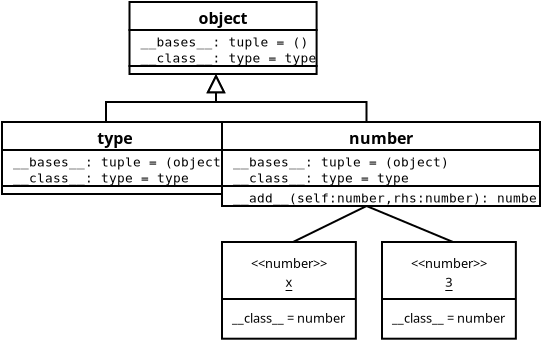<?xml version="1.0" encoding="UTF-8"?>
<dia:diagram xmlns:dia="http://www.lysator.liu.se/~alla/dia/"><dia:layer name="Background" visible="true"><dia:object type="UML - Object" version="0" id="O0"><dia:attribute name="obj_pos"><dia:point val="22,14"/></dia:attribute><dia:attribute name="obj_bb"><dia:rectangle val="21.95,13.95;29.15,18.85"/></dia:attribute><dia:attribute name="elem_corner"><dia:point val="22,14"/></dia:attribute><dia:attribute name="elem_width"><dia:real val="7.1"/></dia:attribute><dia:attribute name="elem_height"><dia:real val="4.8"/></dia:attribute><dia:attribute name="text"><dia:composite type="text"><dia:attribute name="string"><dia:string>#3#</dia:string></dia:attribute><dia:attribute name="font"><dia:font family="sans" style="0" name="Courier"/></dia:attribute><dia:attribute name="height"><dia:real val="0.8"/></dia:attribute><dia:attribute name="pos"><dia:point val="25.55,16.2"/></dia:attribute><dia:attribute name="color"><dia:color val="#000000"/></dia:attribute><dia:attribute name="alignment"><dia:enum val="1"/></dia:attribute></dia:composite></dia:attribute><dia:attribute name="stereotype"><dia:string>#number#</dia:string></dia:attribute><dia:attribute name="exstate"><dia:string>##</dia:string></dia:attribute><dia:attribute name="attrib"><dia:composite type="text"><dia:attribute name="string"><dia:string>#__class__ = number#</dia:string></dia:attribute><dia:attribute name="font"><dia:font family="sans" style="0" name="Courier"/></dia:attribute><dia:attribute name="height"><dia:real val="0.8"/></dia:attribute><dia:attribute name="pos"><dia:point val="22.5,18"/></dia:attribute><dia:attribute name="color"><dia:color val="#000000"/></dia:attribute><dia:attribute name="alignment"><dia:enum val="0"/></dia:attribute></dia:composite></dia:attribute><dia:attribute name="is_active"><dia:boolean val="false"/></dia:attribute><dia:attribute name="show_attribs"><dia:boolean val="true"/></dia:attribute><dia:attribute name="multiple"><dia:boolean val="false"/></dia:attribute></dia:object><dia:object type="UML - Class" version="0" id="O1"><dia:attribute name="obj_pos"><dia:point val="3,8"/></dia:attribute><dia:attribute name="obj_bb"><dia:rectangle val="2.95,7.95;13.45,11.65"/></dia:attribute><dia:attribute name="elem_corner"><dia:point val="3,8"/></dia:attribute><dia:attribute name="elem_width"><dia:real val="10.4"/></dia:attribute><dia:attribute name="elem_height"><dia:real val="3.6"/></dia:attribute><dia:attribute name="name"><dia:string>#type#</dia:string></dia:attribute><dia:attribute name="stereotype"><dia:string>##</dia:string></dia:attribute><dia:attribute name="comment"><dia:string>##</dia:string></dia:attribute><dia:attribute name="abstract"><dia:boolean val="false"/></dia:attribute><dia:attribute name="suppress_attributes"><dia:boolean val="false"/></dia:attribute><dia:attribute name="suppress_operations"><dia:boolean val="false"/></dia:attribute><dia:attribute name="visible_attributes"><dia:boolean val="true"/></dia:attribute><dia:attribute name="visible_operations"><dia:boolean val="true"/></dia:attribute><dia:attribute name="visible_comments"><dia:boolean val="false"/></dia:attribute><dia:attribute name="foreground_color"><dia:color val="#000000"/></dia:attribute><dia:attribute name="background_color"><dia:color val="#ffffff"/></dia:attribute><dia:attribute name="normal_font"><dia:font family="monospace" style="0" name="Courier"/></dia:attribute><dia:attribute name="abstract_font"><dia:font family="monospace" style="88" name="Courier"/></dia:attribute><dia:attribute name="polymorphic_font"><dia:font family="monospace" style="8" name="Courier"/></dia:attribute><dia:attribute name="classname_font"><dia:font family="sans" style="80" name="Courier"/></dia:attribute><dia:attribute name="abstract_classname_font"><dia:font family="sans" style="88" name="Courier"/></dia:attribute><dia:attribute name="comment_font"><dia:font family="sans" style="8" name="Courier"/></dia:attribute><dia:attribute name="font_height"><dia:real val="0.8"/></dia:attribute><dia:attribute name="polymorphic_font_height"><dia:real val="0.8"/></dia:attribute><dia:attribute name="abstract_font_height"><dia:real val="0.8"/></dia:attribute><dia:attribute name="classname_font_height"><dia:real val="1"/></dia:attribute><dia:attribute name="abstract_classname_font_height"><dia:real val="1"/></dia:attribute><dia:attribute name="comment_font_height"><dia:real val="1"/></dia:attribute><dia:attribute name="attributes"><dia:composite type="umlattribute"><dia:attribute name="name"><dia:string>#__bases__#</dia:string></dia:attribute><dia:attribute name="type"><dia:string>#tuple#</dia:string></dia:attribute><dia:attribute name="value"><dia:string>#(object)#</dia:string></dia:attribute><dia:attribute name="comment"><dia:string>##</dia:string></dia:attribute><dia:attribute name="visibility"><dia:enum val="3"/></dia:attribute><dia:attribute name="abstract"><dia:boolean val="false"/></dia:attribute><dia:attribute name="class_scope"><dia:boolean val="false"/></dia:attribute></dia:composite><dia:composite type="umlattribute"><dia:attribute name="name"><dia:string>#__class__#</dia:string></dia:attribute><dia:attribute name="type"><dia:string>#type#</dia:string></dia:attribute><dia:attribute name="value"><dia:string>#type#</dia:string></dia:attribute><dia:attribute name="comment"><dia:string>##</dia:string></dia:attribute><dia:attribute name="visibility"><dia:enum val="3"/></dia:attribute><dia:attribute name="abstract"><dia:boolean val="false"/></dia:attribute><dia:attribute name="class_scope"><dia:boolean val="false"/></dia:attribute></dia:composite></dia:attribute><dia:attribute name="operations"/><dia:attribute name="template"><dia:boolean val="false"/></dia:attribute><dia:attribute name="templates"/></dia:object><dia:object type="UML - Class" version="0" id="O2"><dia:attribute name="obj_pos"><dia:point val="9.375,2"/></dia:attribute><dia:attribute name="obj_bb"><dia:rectangle val="9.325,1.95;18.075,5.65"/></dia:attribute><dia:attribute name="elem_corner"><dia:point val="9.375,2"/></dia:attribute><dia:attribute name="elem_width"><dia:real val="8.65"/></dia:attribute><dia:attribute name="elem_height"><dia:real val="3.6"/></dia:attribute><dia:attribute name="name"><dia:string>#object#</dia:string></dia:attribute><dia:attribute name="stereotype"><dia:string>##</dia:string></dia:attribute><dia:attribute name="comment"><dia:string>##</dia:string></dia:attribute><dia:attribute name="abstract"><dia:boolean val="false"/></dia:attribute><dia:attribute name="suppress_attributes"><dia:boolean val="false"/></dia:attribute><dia:attribute name="suppress_operations"><dia:boolean val="false"/></dia:attribute><dia:attribute name="visible_attributes"><dia:boolean val="true"/></dia:attribute><dia:attribute name="visible_operations"><dia:boolean val="true"/></dia:attribute><dia:attribute name="visible_comments"><dia:boolean val="false"/></dia:attribute><dia:attribute name="foreground_color"><dia:color val="#000000"/></dia:attribute><dia:attribute name="background_color"><dia:color val="#ffffff"/></dia:attribute><dia:attribute name="normal_font"><dia:font family="monospace" style="0" name="Courier"/></dia:attribute><dia:attribute name="abstract_font"><dia:font family="monospace" style="88" name="Courier"/></dia:attribute><dia:attribute name="polymorphic_font"><dia:font family="monospace" style="8" name="Courier"/></dia:attribute><dia:attribute name="classname_font"><dia:font family="sans" style="80" name="Courier"/></dia:attribute><dia:attribute name="abstract_classname_font"><dia:font family="sans" style="88" name="Courier"/></dia:attribute><dia:attribute name="comment_font"><dia:font family="sans" style="8" name="Courier"/></dia:attribute><dia:attribute name="font_height"><dia:real val="0.8"/></dia:attribute><dia:attribute name="polymorphic_font_height"><dia:real val="0.8"/></dia:attribute><dia:attribute name="abstract_font_height"><dia:real val="0.8"/></dia:attribute><dia:attribute name="classname_font_height"><dia:real val="1"/></dia:attribute><dia:attribute name="abstract_classname_font_height"><dia:real val="1"/></dia:attribute><dia:attribute name="comment_font_height"><dia:real val="1"/></dia:attribute><dia:attribute name="attributes"><dia:composite type="umlattribute"><dia:attribute name="name"><dia:string>#__bases__#</dia:string></dia:attribute><dia:attribute name="type"><dia:string>#tuple#</dia:string></dia:attribute><dia:attribute name="value"><dia:string>#()#</dia:string></dia:attribute><dia:attribute name="comment"><dia:string>##</dia:string></dia:attribute><dia:attribute name="visibility"><dia:enum val="3"/></dia:attribute><dia:attribute name="abstract"><dia:boolean val="false"/></dia:attribute><dia:attribute name="class_scope"><dia:boolean val="false"/></dia:attribute></dia:composite><dia:composite type="umlattribute"><dia:attribute name="name"><dia:string>#__class__#</dia:string></dia:attribute><dia:attribute name="type"><dia:string>#type#</dia:string></dia:attribute><dia:attribute name="value"><dia:string>#type#</dia:string></dia:attribute><dia:attribute name="comment"><dia:string>##</dia:string></dia:attribute><dia:attribute name="visibility"><dia:enum val="3"/></dia:attribute><dia:attribute name="abstract"><dia:boolean val="false"/></dia:attribute><dia:attribute name="class_scope"><dia:boolean val="false"/></dia:attribute></dia:composite></dia:attribute><dia:attribute name="operations"/><dia:attribute name="template"><dia:boolean val="false"/></dia:attribute><dia:attribute name="templates"/></dia:object><dia:object type="UML - Class" version="0" id="O3"><dia:attribute name="obj_pos"><dia:point val="14,8"/></dia:attribute><dia:attribute name="obj_bb"><dia:rectangle val="13.95,7.95;28.5,12.25"/></dia:attribute><dia:attribute name="elem_corner"><dia:point val="14,8"/></dia:attribute><dia:attribute name="elem_width"><dia:real val="14.45"/></dia:attribute><dia:attribute name="elem_height"><dia:real val="4.2"/></dia:attribute><dia:attribute name="name"><dia:string>#number#</dia:string></dia:attribute><dia:attribute name="stereotype"><dia:string>##</dia:string></dia:attribute><dia:attribute name="comment"><dia:string>##</dia:string></dia:attribute><dia:attribute name="abstract"><dia:boolean val="false"/></dia:attribute><dia:attribute name="suppress_attributes"><dia:boolean val="false"/></dia:attribute><dia:attribute name="suppress_operations"><dia:boolean val="false"/></dia:attribute><dia:attribute name="visible_attributes"><dia:boolean val="true"/></dia:attribute><dia:attribute name="visible_operations"><dia:boolean val="true"/></dia:attribute><dia:attribute name="visible_comments"><dia:boolean val="false"/></dia:attribute><dia:attribute name="foreground_color"><dia:color val="#000000"/></dia:attribute><dia:attribute name="background_color"><dia:color val="#ffffff"/></dia:attribute><dia:attribute name="normal_font"><dia:font family="monospace" style="0" name="Courier"/></dia:attribute><dia:attribute name="abstract_font"><dia:font family="monospace" style="88" name="Courier"/></dia:attribute><dia:attribute name="polymorphic_font"><dia:font family="monospace" style="8" name="Courier"/></dia:attribute><dia:attribute name="classname_font"><dia:font family="sans" style="80" name="Courier"/></dia:attribute><dia:attribute name="abstract_classname_font"><dia:font family="sans" style="88" name="Courier"/></dia:attribute><dia:attribute name="comment_font"><dia:font family="sans" style="8" name="Courier"/></dia:attribute><dia:attribute name="font_height"><dia:real val="0.8"/></dia:attribute><dia:attribute name="polymorphic_font_height"><dia:real val="0.8"/></dia:attribute><dia:attribute name="abstract_font_height"><dia:real val="0.8"/></dia:attribute><dia:attribute name="classname_font_height"><dia:real val="1"/></dia:attribute><dia:attribute name="abstract_classname_font_height"><dia:real val="1"/></dia:attribute><dia:attribute name="comment_font_height"><dia:real val="1"/></dia:attribute><dia:attribute name="attributes"><dia:composite type="umlattribute"><dia:attribute name="name"><dia:string>#__bases__#</dia:string></dia:attribute><dia:attribute name="type"><dia:string>#tuple#</dia:string></dia:attribute><dia:attribute name="value"><dia:string>#(object)#</dia:string></dia:attribute><dia:attribute name="comment"><dia:string>##</dia:string></dia:attribute><dia:attribute name="visibility"><dia:enum val="3"/></dia:attribute><dia:attribute name="abstract"><dia:boolean val="false"/></dia:attribute><dia:attribute name="class_scope"><dia:boolean val="false"/></dia:attribute></dia:composite><dia:composite type="umlattribute"><dia:attribute name="name"><dia:string>#__class__#</dia:string></dia:attribute><dia:attribute name="type"><dia:string>#type#</dia:string></dia:attribute><dia:attribute name="value"><dia:string>#type#</dia:string></dia:attribute><dia:attribute name="comment"><dia:string>##</dia:string></dia:attribute><dia:attribute name="visibility"><dia:enum val="3"/></dia:attribute><dia:attribute name="abstract"><dia:boolean val="false"/></dia:attribute><dia:attribute name="class_scope"><dia:boolean val="false"/></dia:attribute></dia:composite></dia:attribute><dia:attribute name="operations"><dia:composite type="umloperation"><dia:attribute name="name"><dia:string>#__add__#</dia:string></dia:attribute><dia:attribute name="stereotype"><dia:string>##</dia:string></dia:attribute><dia:attribute name="type"><dia:string>#number#</dia:string></dia:attribute><dia:attribute name="visibility"><dia:enum val="3"/></dia:attribute><dia:attribute name="comment"><dia:string>##</dia:string></dia:attribute><dia:attribute name="abstract"><dia:boolean val="false"/></dia:attribute><dia:attribute name="inheritance_type"><dia:enum val="2"/></dia:attribute><dia:attribute name="query"><dia:boolean val="false"/></dia:attribute><dia:attribute name="class_scope"><dia:boolean val="false"/></dia:attribute><dia:attribute name="parameters"><dia:composite type="umlparameter"><dia:attribute name="name"><dia:string>#self#</dia:string></dia:attribute><dia:attribute name="type"><dia:string>#number#</dia:string></dia:attribute><dia:attribute name="value"><dia:string>##</dia:string></dia:attribute><dia:attribute name="comment"><dia:string>##</dia:string></dia:attribute><dia:attribute name="kind"><dia:enum val="0"/></dia:attribute></dia:composite><dia:composite type="umlparameter"><dia:attribute name="name"><dia:string>#rhs#</dia:string></dia:attribute><dia:attribute name="type"><dia:string>#number#</dia:string></dia:attribute><dia:attribute name="value"><dia:string>##</dia:string></dia:attribute><dia:attribute name="comment"><dia:string>##</dia:string></dia:attribute><dia:attribute name="kind"><dia:enum val="0"/></dia:attribute></dia:composite></dia:attribute></dia:composite></dia:attribute><dia:attribute name="template"><dia:boolean val="false"/></dia:attribute><dia:attribute name="templates"/></dia:object><dia:object type="UML - Generalization" version="0" id="O4"><dia:attribute name="obj_pos"><dia:point val="13.7,5.6"/></dia:attribute><dia:attribute name="obj_bb"><dia:rectangle val="8.15,5.55;14.55,8.05"/></dia:attribute><dia:attribute name="orth_points"><dia:point val="13.7,5.6"/><dia:point val="13.7,7"/><dia:point val="8.2,7"/><dia:point val="8.2,8"/></dia:attribute><dia:attribute name="orth_orient"><dia:enum val="1"/><dia:enum val="0"/><dia:enum val="1"/></dia:attribute><dia:attribute name="name"><dia:string>##</dia:string></dia:attribute><dia:attribute name="stereotype"><dia:string>##</dia:string></dia:attribute><dia:connections><dia:connection handle="0" to="O2" connection="6"/><dia:connection handle="1" to="O1" connection="1"/></dia:connections></dia:object><dia:object type="UML - Generalization" version="0" id="O5"><dia:attribute name="obj_pos"><dia:point val="13.7,5.6"/></dia:attribute><dia:attribute name="obj_bb"><dia:rectangle val="12.85,5.55;21.275,8.05"/></dia:attribute><dia:attribute name="orth_points"><dia:point val="13.7,5.6"/><dia:point val="13.7,7"/><dia:point val="21.225,7"/><dia:point val="21.225,8"/></dia:attribute><dia:attribute name="orth_orient"><dia:enum val="1"/><dia:enum val="0"/><dia:enum val="1"/></dia:attribute><dia:attribute name="name"><dia:string>##</dia:string></dia:attribute><dia:attribute name="stereotype"><dia:string>##</dia:string></dia:attribute><dia:connections><dia:connection handle="0" to="O2" connection="6"/><dia:connection handle="1" to="O3" connection="1"/></dia:connections></dia:object><dia:object type="UML - Object" version="0" id="O6"><dia:attribute name="obj_pos"><dia:point val="14,14"/></dia:attribute><dia:attribute name="obj_bb"><dia:rectangle val="13.95,13.95;21.15,18.85"/></dia:attribute><dia:attribute name="elem_corner"><dia:point val="14,14"/></dia:attribute><dia:attribute name="elem_width"><dia:real val="7.1"/></dia:attribute><dia:attribute name="elem_height"><dia:real val="4.8"/></dia:attribute><dia:attribute name="text"><dia:composite type="text"><dia:attribute name="string"><dia:string>#x#</dia:string></dia:attribute><dia:attribute name="font"><dia:font family="sans" style="0" name="Courier"/></dia:attribute><dia:attribute name="height"><dia:real val="0.8"/></dia:attribute><dia:attribute name="pos"><dia:point val="17.55,16.2"/></dia:attribute><dia:attribute name="color"><dia:color val="#000000"/></dia:attribute><dia:attribute name="alignment"><dia:enum val="1"/></dia:attribute></dia:composite></dia:attribute><dia:attribute name="stereotype"><dia:string>#number#</dia:string></dia:attribute><dia:attribute name="exstate"><dia:string>##</dia:string></dia:attribute><dia:attribute name="attrib"><dia:composite type="text"><dia:attribute name="string"><dia:string>#__class__ = number#</dia:string></dia:attribute><dia:attribute name="font"><dia:font family="sans" style="0" name="Courier"/></dia:attribute><dia:attribute name="height"><dia:real val="0.8"/></dia:attribute><dia:attribute name="pos"><dia:point val="14.5,18"/></dia:attribute><dia:attribute name="color"><dia:color val="#000000"/></dia:attribute><dia:attribute name="alignment"><dia:enum val="0"/></dia:attribute></dia:composite></dia:attribute><dia:attribute name="is_active"><dia:boolean val="false"/></dia:attribute><dia:attribute name="show_attribs"><dia:boolean val="true"/></dia:attribute><dia:attribute name="multiple"><dia:boolean val="false"/></dia:attribute></dia:object><dia:object type="Standard - Line" version="0" id="O7"><dia:attribute name="obj_pos"><dia:point val="17.55,14"/></dia:attribute><dia:attribute name="obj_bb"><dia:rectangle val="17.483,12.133;21.292,14.067"/></dia:attribute><dia:attribute name="conn_endpoints"><dia:point val="17.55,14"/><dia:point val="21.225,12.2"/></dia:attribute><dia:attribute name="numcp"><dia:int val="1"/></dia:attribute><dia:connections><dia:connection handle="0" to="O6" connection="1"/><dia:connection handle="1" to="O3" connection="6"/></dia:connections></dia:object><dia:object type="Standard - Line" version="0" id="O8"><dia:attribute name="obj_pos"><dia:point val="25.55,14"/></dia:attribute><dia:attribute name="obj_bb"><dia:rectangle val="21.16,12.135;25.615,14.065"/></dia:attribute><dia:attribute name="conn_endpoints"><dia:point val="25.55,14"/><dia:point val="21.225,12.2"/></dia:attribute><dia:attribute name="numcp"><dia:int val="1"/></dia:attribute><dia:connections><dia:connection handle="0" to="O0" connection="1"/><dia:connection handle="1" to="O3" connection="6"/></dia:connections></dia:object></dia:layer></dia:diagram>
